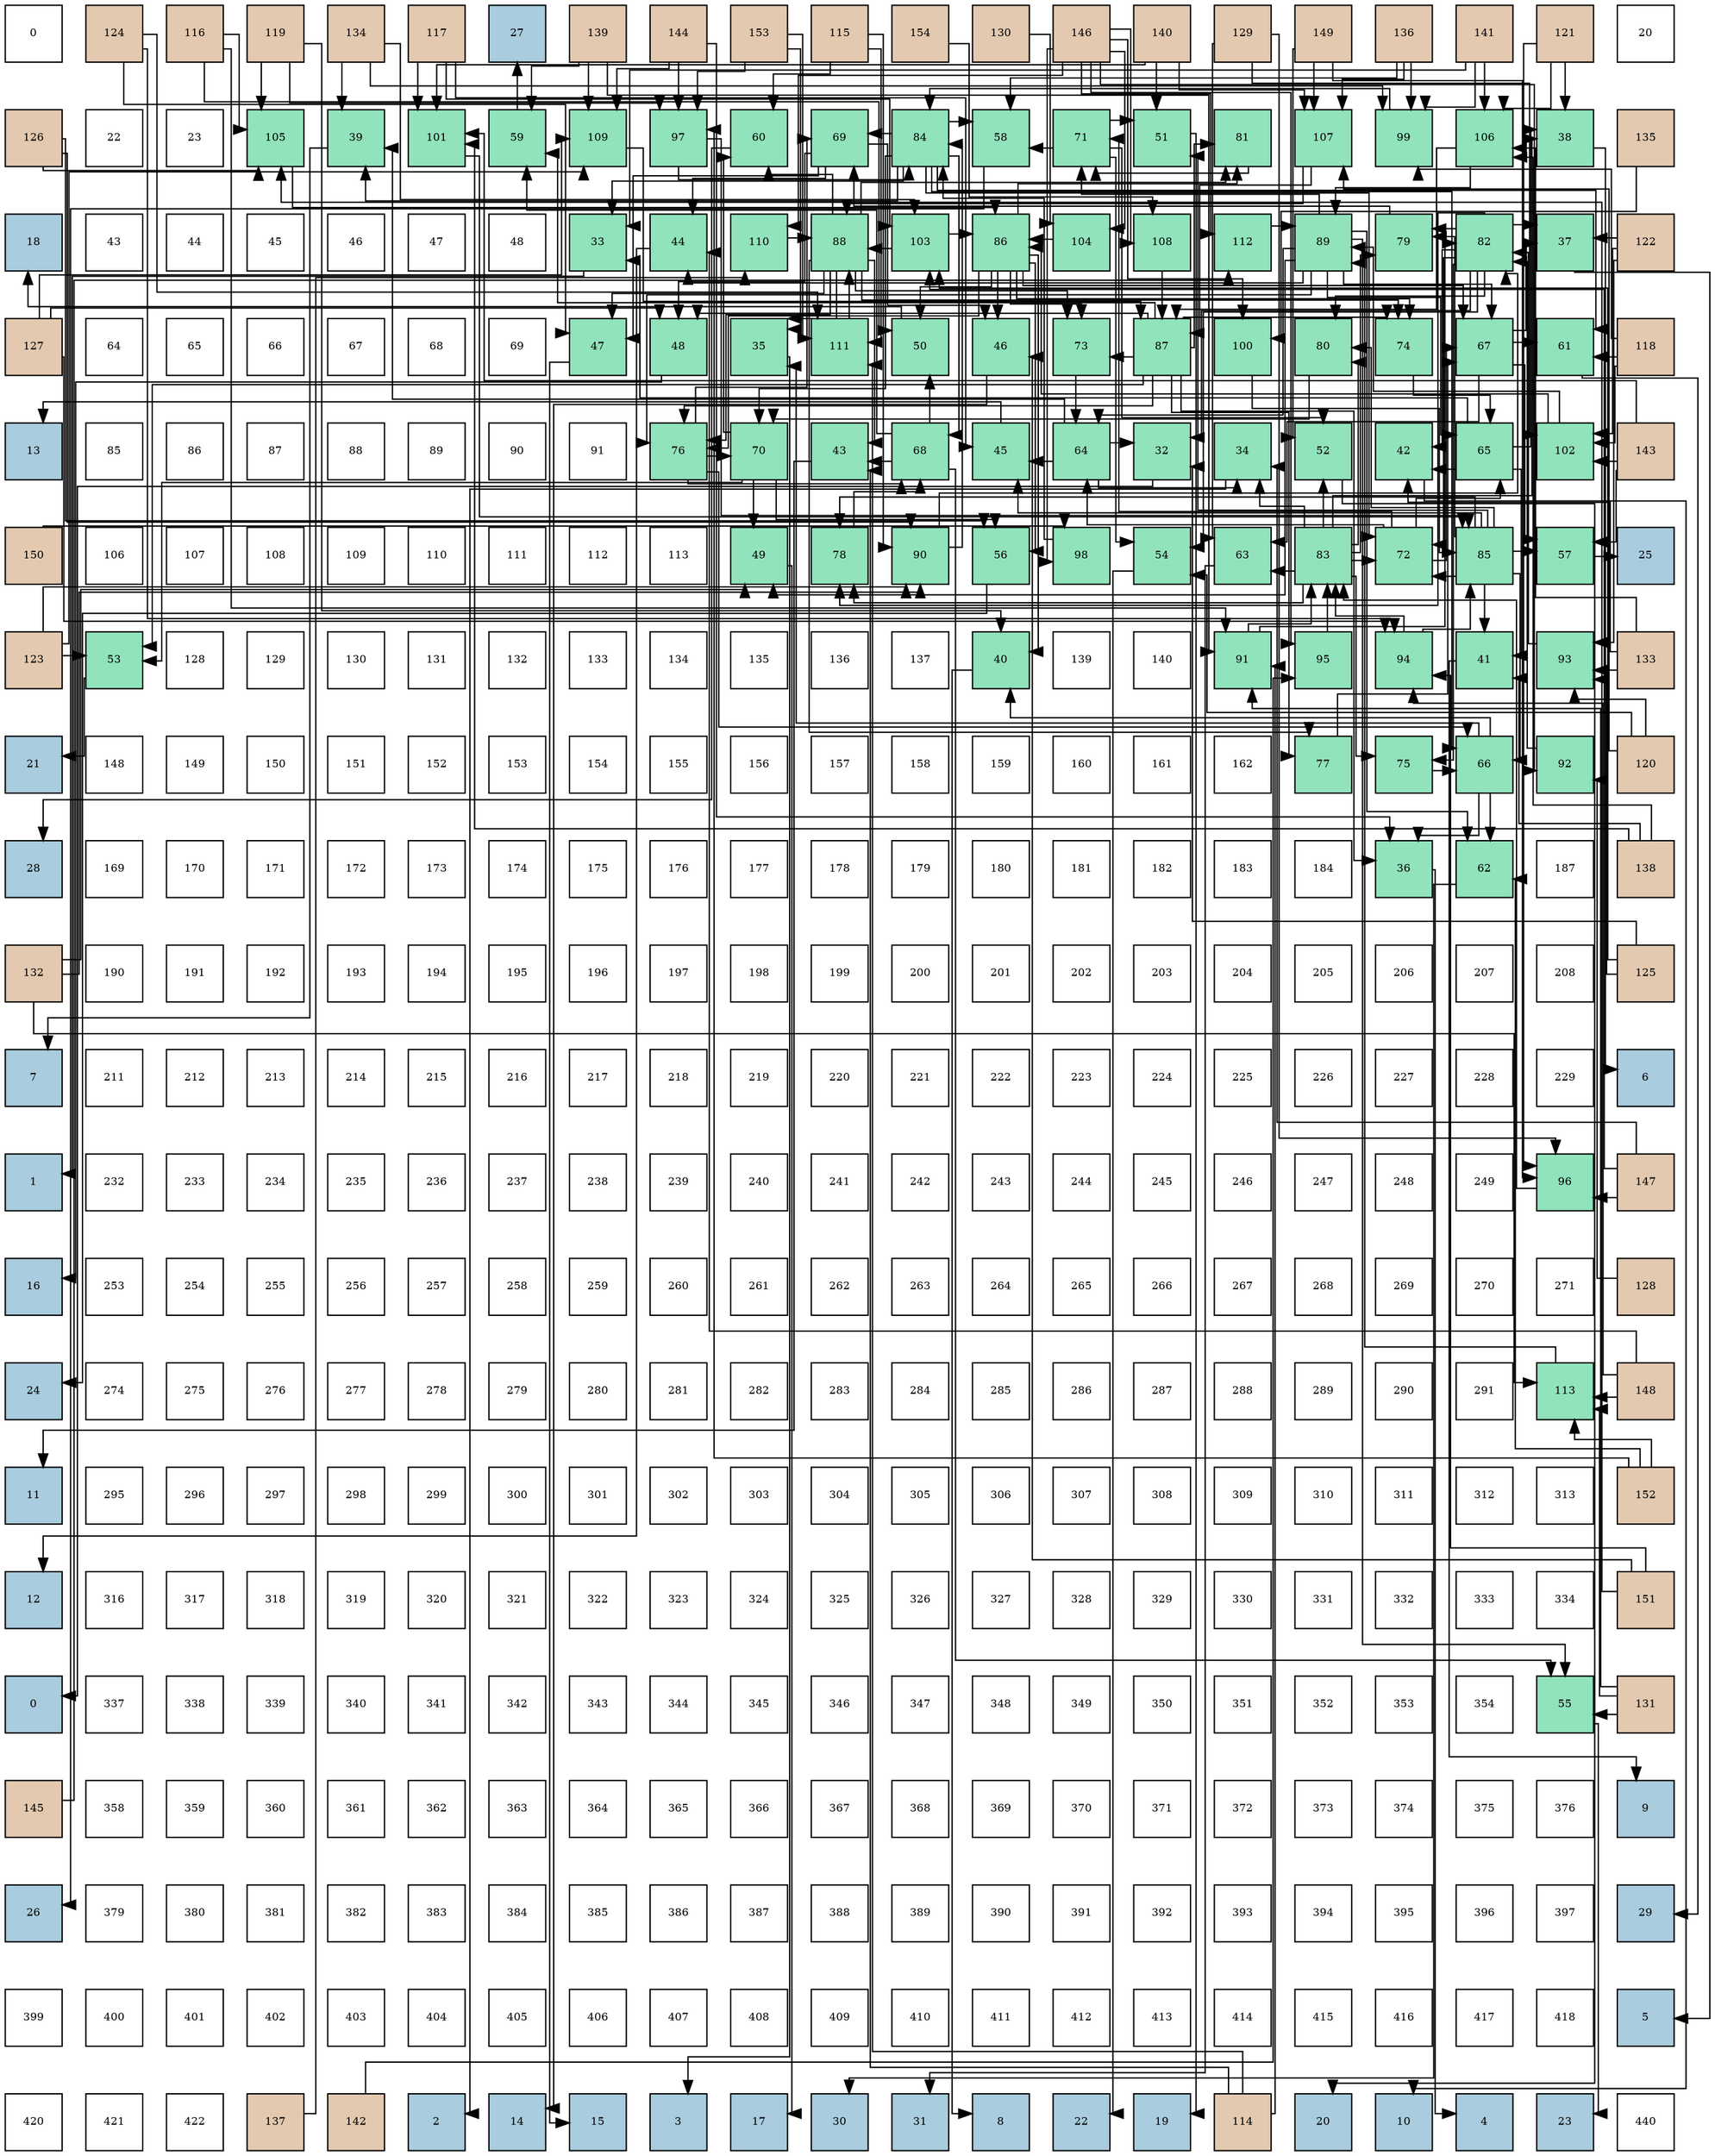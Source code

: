 digraph layout{
 rankdir=TB;
 splines=ortho;
 node [style=filled shape=square fixedsize=true width=0.6];
0[label="0", fontsize=8, fillcolor="#ffffff"];
1[label="124", fontsize=8, fillcolor="#e3c9af"];
2[label="116", fontsize=8, fillcolor="#e3c9af"];
3[label="119", fontsize=8, fillcolor="#e3c9af"];
4[label="134", fontsize=8, fillcolor="#e3c9af"];
5[label="117", fontsize=8, fillcolor="#e3c9af"];
6[label="27", fontsize=8, fillcolor="#a9ccde"];
7[label="139", fontsize=8, fillcolor="#e3c9af"];
8[label="144", fontsize=8, fillcolor="#e3c9af"];
9[label="153", fontsize=8, fillcolor="#e3c9af"];
10[label="115", fontsize=8, fillcolor="#e3c9af"];
11[label="154", fontsize=8, fillcolor="#e3c9af"];
12[label="130", fontsize=8, fillcolor="#e3c9af"];
13[label="146", fontsize=8, fillcolor="#e3c9af"];
14[label="140", fontsize=8, fillcolor="#e3c9af"];
15[label="129", fontsize=8, fillcolor="#e3c9af"];
16[label="149", fontsize=8, fillcolor="#e3c9af"];
17[label="136", fontsize=8, fillcolor="#e3c9af"];
18[label="141", fontsize=8, fillcolor="#e3c9af"];
19[label="121", fontsize=8, fillcolor="#e3c9af"];
20[label="20", fontsize=8, fillcolor="#ffffff"];
21[label="126", fontsize=8, fillcolor="#e3c9af"];
22[label="22", fontsize=8, fillcolor="#ffffff"];
23[label="23", fontsize=8, fillcolor="#ffffff"];
24[label="105", fontsize=8, fillcolor="#91e3bb"];
25[label="39", fontsize=8, fillcolor="#91e3bb"];
26[label="101", fontsize=8, fillcolor="#91e3bb"];
27[label="59", fontsize=8, fillcolor="#91e3bb"];
28[label="109", fontsize=8, fillcolor="#91e3bb"];
29[label="97", fontsize=8, fillcolor="#91e3bb"];
30[label="60", fontsize=8, fillcolor="#91e3bb"];
31[label="69", fontsize=8, fillcolor="#91e3bb"];
32[label="84", fontsize=8, fillcolor="#91e3bb"];
33[label="58", fontsize=8, fillcolor="#91e3bb"];
34[label="71", fontsize=8, fillcolor="#91e3bb"];
35[label="51", fontsize=8, fillcolor="#91e3bb"];
36[label="81", fontsize=8, fillcolor="#91e3bb"];
37[label="107", fontsize=8, fillcolor="#91e3bb"];
38[label="99", fontsize=8, fillcolor="#91e3bb"];
39[label="106", fontsize=8, fillcolor="#91e3bb"];
40[label="38", fontsize=8, fillcolor="#91e3bb"];
41[label="135", fontsize=8, fillcolor="#e3c9af"];
42[label="18", fontsize=8, fillcolor="#a9ccde"];
43[label="43", fontsize=8, fillcolor="#ffffff"];
44[label="44", fontsize=8, fillcolor="#ffffff"];
45[label="45", fontsize=8, fillcolor="#ffffff"];
46[label="46", fontsize=8, fillcolor="#ffffff"];
47[label="47", fontsize=8, fillcolor="#ffffff"];
48[label="48", fontsize=8, fillcolor="#ffffff"];
49[label="33", fontsize=8, fillcolor="#91e3bb"];
50[label="44", fontsize=8, fillcolor="#91e3bb"];
51[label="110", fontsize=8, fillcolor="#91e3bb"];
52[label="88", fontsize=8, fillcolor="#91e3bb"];
53[label="103", fontsize=8, fillcolor="#91e3bb"];
54[label="86", fontsize=8, fillcolor="#91e3bb"];
55[label="104", fontsize=8, fillcolor="#91e3bb"];
56[label="108", fontsize=8, fillcolor="#91e3bb"];
57[label="112", fontsize=8, fillcolor="#91e3bb"];
58[label="89", fontsize=8, fillcolor="#91e3bb"];
59[label="79", fontsize=8, fillcolor="#91e3bb"];
60[label="82", fontsize=8, fillcolor="#91e3bb"];
61[label="37", fontsize=8, fillcolor="#91e3bb"];
62[label="122", fontsize=8, fillcolor="#e3c9af"];
63[label="127", fontsize=8, fillcolor="#e3c9af"];
64[label="64", fontsize=8, fillcolor="#ffffff"];
65[label="65", fontsize=8, fillcolor="#ffffff"];
66[label="66", fontsize=8, fillcolor="#ffffff"];
67[label="67", fontsize=8, fillcolor="#ffffff"];
68[label="68", fontsize=8, fillcolor="#ffffff"];
69[label="69", fontsize=8, fillcolor="#ffffff"];
70[label="47", fontsize=8, fillcolor="#91e3bb"];
71[label="48", fontsize=8, fillcolor="#91e3bb"];
72[label="35", fontsize=8, fillcolor="#91e3bb"];
73[label="111", fontsize=8, fillcolor="#91e3bb"];
74[label="50", fontsize=8, fillcolor="#91e3bb"];
75[label="46", fontsize=8, fillcolor="#91e3bb"];
76[label="73", fontsize=8, fillcolor="#91e3bb"];
77[label="87", fontsize=8, fillcolor="#91e3bb"];
78[label="100", fontsize=8, fillcolor="#91e3bb"];
79[label="80", fontsize=8, fillcolor="#91e3bb"];
80[label="74", fontsize=8, fillcolor="#91e3bb"];
81[label="67", fontsize=8, fillcolor="#91e3bb"];
82[label="61", fontsize=8, fillcolor="#91e3bb"];
83[label="118", fontsize=8, fillcolor="#e3c9af"];
84[label="13", fontsize=8, fillcolor="#a9ccde"];
85[label="85", fontsize=8, fillcolor="#ffffff"];
86[label="86", fontsize=8, fillcolor="#ffffff"];
87[label="87", fontsize=8, fillcolor="#ffffff"];
88[label="88", fontsize=8, fillcolor="#ffffff"];
89[label="89", fontsize=8, fillcolor="#ffffff"];
90[label="90", fontsize=8, fillcolor="#ffffff"];
91[label="91", fontsize=8, fillcolor="#ffffff"];
92[label="76", fontsize=8, fillcolor="#91e3bb"];
93[label="70", fontsize=8, fillcolor="#91e3bb"];
94[label="43", fontsize=8, fillcolor="#91e3bb"];
95[label="68", fontsize=8, fillcolor="#91e3bb"];
96[label="45", fontsize=8, fillcolor="#91e3bb"];
97[label="64", fontsize=8, fillcolor="#91e3bb"];
98[label="32", fontsize=8, fillcolor="#91e3bb"];
99[label="34", fontsize=8, fillcolor="#91e3bb"];
100[label="52", fontsize=8, fillcolor="#91e3bb"];
101[label="42", fontsize=8, fillcolor="#91e3bb"];
102[label="65", fontsize=8, fillcolor="#91e3bb"];
103[label="102", fontsize=8, fillcolor="#91e3bb"];
104[label="143", fontsize=8, fillcolor="#e3c9af"];
105[label="150", fontsize=8, fillcolor="#e3c9af"];
106[label="106", fontsize=8, fillcolor="#ffffff"];
107[label="107", fontsize=8, fillcolor="#ffffff"];
108[label="108", fontsize=8, fillcolor="#ffffff"];
109[label="109", fontsize=8, fillcolor="#ffffff"];
110[label="110", fontsize=8, fillcolor="#ffffff"];
111[label="111", fontsize=8, fillcolor="#ffffff"];
112[label="112", fontsize=8, fillcolor="#ffffff"];
113[label="113", fontsize=8, fillcolor="#ffffff"];
114[label="49", fontsize=8, fillcolor="#91e3bb"];
115[label="78", fontsize=8, fillcolor="#91e3bb"];
116[label="90", fontsize=8, fillcolor="#91e3bb"];
117[label="56", fontsize=8, fillcolor="#91e3bb"];
118[label="98", fontsize=8, fillcolor="#91e3bb"];
119[label="54", fontsize=8, fillcolor="#91e3bb"];
120[label="63", fontsize=8, fillcolor="#91e3bb"];
121[label="83", fontsize=8, fillcolor="#91e3bb"];
122[label="72", fontsize=8, fillcolor="#91e3bb"];
123[label="85", fontsize=8, fillcolor="#91e3bb"];
124[label="57", fontsize=8, fillcolor="#91e3bb"];
125[label="25", fontsize=8, fillcolor="#a9ccde"];
126[label="123", fontsize=8, fillcolor="#e3c9af"];
127[label="53", fontsize=8, fillcolor="#91e3bb"];
128[label="128", fontsize=8, fillcolor="#ffffff"];
129[label="129", fontsize=8, fillcolor="#ffffff"];
130[label="130", fontsize=8, fillcolor="#ffffff"];
131[label="131", fontsize=8, fillcolor="#ffffff"];
132[label="132", fontsize=8, fillcolor="#ffffff"];
133[label="133", fontsize=8, fillcolor="#ffffff"];
134[label="134", fontsize=8, fillcolor="#ffffff"];
135[label="135", fontsize=8, fillcolor="#ffffff"];
136[label="136", fontsize=8, fillcolor="#ffffff"];
137[label="137", fontsize=8, fillcolor="#ffffff"];
138[label="40", fontsize=8, fillcolor="#91e3bb"];
139[label="139", fontsize=8, fillcolor="#ffffff"];
140[label="140", fontsize=8, fillcolor="#ffffff"];
141[label="91", fontsize=8, fillcolor="#91e3bb"];
142[label="95", fontsize=8, fillcolor="#91e3bb"];
143[label="94", fontsize=8, fillcolor="#91e3bb"];
144[label="41", fontsize=8, fillcolor="#91e3bb"];
145[label="93", fontsize=8, fillcolor="#91e3bb"];
146[label="133", fontsize=8, fillcolor="#e3c9af"];
147[label="21", fontsize=8, fillcolor="#a9ccde"];
148[label="148", fontsize=8, fillcolor="#ffffff"];
149[label="149", fontsize=8, fillcolor="#ffffff"];
150[label="150", fontsize=8, fillcolor="#ffffff"];
151[label="151", fontsize=8, fillcolor="#ffffff"];
152[label="152", fontsize=8, fillcolor="#ffffff"];
153[label="153", fontsize=8, fillcolor="#ffffff"];
154[label="154", fontsize=8, fillcolor="#ffffff"];
155[label="155", fontsize=8, fillcolor="#ffffff"];
156[label="156", fontsize=8, fillcolor="#ffffff"];
157[label="157", fontsize=8, fillcolor="#ffffff"];
158[label="158", fontsize=8, fillcolor="#ffffff"];
159[label="159", fontsize=8, fillcolor="#ffffff"];
160[label="160", fontsize=8, fillcolor="#ffffff"];
161[label="161", fontsize=8, fillcolor="#ffffff"];
162[label="162", fontsize=8, fillcolor="#ffffff"];
163[label="77", fontsize=8, fillcolor="#91e3bb"];
164[label="75", fontsize=8, fillcolor="#91e3bb"];
165[label="66", fontsize=8, fillcolor="#91e3bb"];
166[label="92", fontsize=8, fillcolor="#91e3bb"];
167[label="120", fontsize=8, fillcolor="#e3c9af"];
168[label="28", fontsize=8, fillcolor="#a9ccde"];
169[label="169", fontsize=8, fillcolor="#ffffff"];
170[label="170", fontsize=8, fillcolor="#ffffff"];
171[label="171", fontsize=8, fillcolor="#ffffff"];
172[label="172", fontsize=8, fillcolor="#ffffff"];
173[label="173", fontsize=8, fillcolor="#ffffff"];
174[label="174", fontsize=8, fillcolor="#ffffff"];
175[label="175", fontsize=8, fillcolor="#ffffff"];
176[label="176", fontsize=8, fillcolor="#ffffff"];
177[label="177", fontsize=8, fillcolor="#ffffff"];
178[label="178", fontsize=8, fillcolor="#ffffff"];
179[label="179", fontsize=8, fillcolor="#ffffff"];
180[label="180", fontsize=8, fillcolor="#ffffff"];
181[label="181", fontsize=8, fillcolor="#ffffff"];
182[label="182", fontsize=8, fillcolor="#ffffff"];
183[label="183", fontsize=8, fillcolor="#ffffff"];
184[label="184", fontsize=8, fillcolor="#ffffff"];
185[label="36", fontsize=8, fillcolor="#91e3bb"];
186[label="62", fontsize=8, fillcolor="#91e3bb"];
187[label="187", fontsize=8, fillcolor="#ffffff"];
188[label="138", fontsize=8, fillcolor="#e3c9af"];
189[label="132", fontsize=8, fillcolor="#e3c9af"];
190[label="190", fontsize=8, fillcolor="#ffffff"];
191[label="191", fontsize=8, fillcolor="#ffffff"];
192[label="192", fontsize=8, fillcolor="#ffffff"];
193[label="193", fontsize=8, fillcolor="#ffffff"];
194[label="194", fontsize=8, fillcolor="#ffffff"];
195[label="195", fontsize=8, fillcolor="#ffffff"];
196[label="196", fontsize=8, fillcolor="#ffffff"];
197[label="197", fontsize=8, fillcolor="#ffffff"];
198[label="198", fontsize=8, fillcolor="#ffffff"];
199[label="199", fontsize=8, fillcolor="#ffffff"];
200[label="200", fontsize=8, fillcolor="#ffffff"];
201[label="201", fontsize=8, fillcolor="#ffffff"];
202[label="202", fontsize=8, fillcolor="#ffffff"];
203[label="203", fontsize=8, fillcolor="#ffffff"];
204[label="204", fontsize=8, fillcolor="#ffffff"];
205[label="205", fontsize=8, fillcolor="#ffffff"];
206[label="206", fontsize=8, fillcolor="#ffffff"];
207[label="207", fontsize=8, fillcolor="#ffffff"];
208[label="208", fontsize=8, fillcolor="#ffffff"];
209[label="125", fontsize=8, fillcolor="#e3c9af"];
210[label="7", fontsize=8, fillcolor="#a9ccde"];
211[label="211", fontsize=8, fillcolor="#ffffff"];
212[label="212", fontsize=8, fillcolor="#ffffff"];
213[label="213", fontsize=8, fillcolor="#ffffff"];
214[label="214", fontsize=8, fillcolor="#ffffff"];
215[label="215", fontsize=8, fillcolor="#ffffff"];
216[label="216", fontsize=8, fillcolor="#ffffff"];
217[label="217", fontsize=8, fillcolor="#ffffff"];
218[label="218", fontsize=8, fillcolor="#ffffff"];
219[label="219", fontsize=8, fillcolor="#ffffff"];
220[label="220", fontsize=8, fillcolor="#ffffff"];
221[label="221", fontsize=8, fillcolor="#ffffff"];
222[label="222", fontsize=8, fillcolor="#ffffff"];
223[label="223", fontsize=8, fillcolor="#ffffff"];
224[label="224", fontsize=8, fillcolor="#ffffff"];
225[label="225", fontsize=8, fillcolor="#ffffff"];
226[label="226", fontsize=8, fillcolor="#ffffff"];
227[label="227", fontsize=8, fillcolor="#ffffff"];
228[label="228", fontsize=8, fillcolor="#ffffff"];
229[label="229", fontsize=8, fillcolor="#ffffff"];
230[label="6", fontsize=8, fillcolor="#a9ccde"];
231[label="1", fontsize=8, fillcolor="#a9ccde"];
232[label="232", fontsize=8, fillcolor="#ffffff"];
233[label="233", fontsize=8, fillcolor="#ffffff"];
234[label="234", fontsize=8, fillcolor="#ffffff"];
235[label="235", fontsize=8, fillcolor="#ffffff"];
236[label="236", fontsize=8, fillcolor="#ffffff"];
237[label="237", fontsize=8, fillcolor="#ffffff"];
238[label="238", fontsize=8, fillcolor="#ffffff"];
239[label="239", fontsize=8, fillcolor="#ffffff"];
240[label="240", fontsize=8, fillcolor="#ffffff"];
241[label="241", fontsize=8, fillcolor="#ffffff"];
242[label="242", fontsize=8, fillcolor="#ffffff"];
243[label="243", fontsize=8, fillcolor="#ffffff"];
244[label="244", fontsize=8, fillcolor="#ffffff"];
245[label="245", fontsize=8, fillcolor="#ffffff"];
246[label="246", fontsize=8, fillcolor="#ffffff"];
247[label="247", fontsize=8, fillcolor="#ffffff"];
248[label="248", fontsize=8, fillcolor="#ffffff"];
249[label="249", fontsize=8, fillcolor="#ffffff"];
250[label="96", fontsize=8, fillcolor="#91e3bb"];
251[label="147", fontsize=8, fillcolor="#e3c9af"];
252[label="16", fontsize=8, fillcolor="#a9ccde"];
253[label="253", fontsize=8, fillcolor="#ffffff"];
254[label="254", fontsize=8, fillcolor="#ffffff"];
255[label="255", fontsize=8, fillcolor="#ffffff"];
256[label="256", fontsize=8, fillcolor="#ffffff"];
257[label="257", fontsize=8, fillcolor="#ffffff"];
258[label="258", fontsize=8, fillcolor="#ffffff"];
259[label="259", fontsize=8, fillcolor="#ffffff"];
260[label="260", fontsize=8, fillcolor="#ffffff"];
261[label="261", fontsize=8, fillcolor="#ffffff"];
262[label="262", fontsize=8, fillcolor="#ffffff"];
263[label="263", fontsize=8, fillcolor="#ffffff"];
264[label="264", fontsize=8, fillcolor="#ffffff"];
265[label="265", fontsize=8, fillcolor="#ffffff"];
266[label="266", fontsize=8, fillcolor="#ffffff"];
267[label="267", fontsize=8, fillcolor="#ffffff"];
268[label="268", fontsize=8, fillcolor="#ffffff"];
269[label="269", fontsize=8, fillcolor="#ffffff"];
270[label="270", fontsize=8, fillcolor="#ffffff"];
271[label="271", fontsize=8, fillcolor="#ffffff"];
272[label="128", fontsize=8, fillcolor="#e3c9af"];
273[label="24", fontsize=8, fillcolor="#a9ccde"];
274[label="274", fontsize=8, fillcolor="#ffffff"];
275[label="275", fontsize=8, fillcolor="#ffffff"];
276[label="276", fontsize=8, fillcolor="#ffffff"];
277[label="277", fontsize=8, fillcolor="#ffffff"];
278[label="278", fontsize=8, fillcolor="#ffffff"];
279[label="279", fontsize=8, fillcolor="#ffffff"];
280[label="280", fontsize=8, fillcolor="#ffffff"];
281[label="281", fontsize=8, fillcolor="#ffffff"];
282[label="282", fontsize=8, fillcolor="#ffffff"];
283[label="283", fontsize=8, fillcolor="#ffffff"];
284[label="284", fontsize=8, fillcolor="#ffffff"];
285[label="285", fontsize=8, fillcolor="#ffffff"];
286[label="286", fontsize=8, fillcolor="#ffffff"];
287[label="287", fontsize=8, fillcolor="#ffffff"];
288[label="288", fontsize=8, fillcolor="#ffffff"];
289[label="289", fontsize=8, fillcolor="#ffffff"];
290[label="290", fontsize=8, fillcolor="#ffffff"];
291[label="291", fontsize=8, fillcolor="#ffffff"];
292[label="113", fontsize=8, fillcolor="#91e3bb"];
293[label="148", fontsize=8, fillcolor="#e3c9af"];
294[label="11", fontsize=8, fillcolor="#a9ccde"];
295[label="295", fontsize=8, fillcolor="#ffffff"];
296[label="296", fontsize=8, fillcolor="#ffffff"];
297[label="297", fontsize=8, fillcolor="#ffffff"];
298[label="298", fontsize=8, fillcolor="#ffffff"];
299[label="299", fontsize=8, fillcolor="#ffffff"];
300[label="300", fontsize=8, fillcolor="#ffffff"];
301[label="301", fontsize=8, fillcolor="#ffffff"];
302[label="302", fontsize=8, fillcolor="#ffffff"];
303[label="303", fontsize=8, fillcolor="#ffffff"];
304[label="304", fontsize=8, fillcolor="#ffffff"];
305[label="305", fontsize=8, fillcolor="#ffffff"];
306[label="306", fontsize=8, fillcolor="#ffffff"];
307[label="307", fontsize=8, fillcolor="#ffffff"];
308[label="308", fontsize=8, fillcolor="#ffffff"];
309[label="309", fontsize=8, fillcolor="#ffffff"];
310[label="310", fontsize=8, fillcolor="#ffffff"];
311[label="311", fontsize=8, fillcolor="#ffffff"];
312[label="312", fontsize=8, fillcolor="#ffffff"];
313[label="313", fontsize=8, fillcolor="#ffffff"];
314[label="152", fontsize=8, fillcolor="#e3c9af"];
315[label="12", fontsize=8, fillcolor="#a9ccde"];
316[label="316", fontsize=8, fillcolor="#ffffff"];
317[label="317", fontsize=8, fillcolor="#ffffff"];
318[label="318", fontsize=8, fillcolor="#ffffff"];
319[label="319", fontsize=8, fillcolor="#ffffff"];
320[label="320", fontsize=8, fillcolor="#ffffff"];
321[label="321", fontsize=8, fillcolor="#ffffff"];
322[label="322", fontsize=8, fillcolor="#ffffff"];
323[label="323", fontsize=8, fillcolor="#ffffff"];
324[label="324", fontsize=8, fillcolor="#ffffff"];
325[label="325", fontsize=8, fillcolor="#ffffff"];
326[label="326", fontsize=8, fillcolor="#ffffff"];
327[label="327", fontsize=8, fillcolor="#ffffff"];
328[label="328", fontsize=8, fillcolor="#ffffff"];
329[label="329", fontsize=8, fillcolor="#ffffff"];
330[label="330", fontsize=8, fillcolor="#ffffff"];
331[label="331", fontsize=8, fillcolor="#ffffff"];
332[label="332", fontsize=8, fillcolor="#ffffff"];
333[label="333", fontsize=8, fillcolor="#ffffff"];
334[label="334", fontsize=8, fillcolor="#ffffff"];
335[label="151", fontsize=8, fillcolor="#e3c9af"];
336[label="0", fontsize=8, fillcolor="#a9ccde"];
337[label="337", fontsize=8, fillcolor="#ffffff"];
338[label="338", fontsize=8, fillcolor="#ffffff"];
339[label="339", fontsize=8, fillcolor="#ffffff"];
340[label="340", fontsize=8, fillcolor="#ffffff"];
341[label="341", fontsize=8, fillcolor="#ffffff"];
342[label="342", fontsize=8, fillcolor="#ffffff"];
343[label="343", fontsize=8, fillcolor="#ffffff"];
344[label="344", fontsize=8, fillcolor="#ffffff"];
345[label="345", fontsize=8, fillcolor="#ffffff"];
346[label="346", fontsize=8, fillcolor="#ffffff"];
347[label="347", fontsize=8, fillcolor="#ffffff"];
348[label="348", fontsize=8, fillcolor="#ffffff"];
349[label="349", fontsize=8, fillcolor="#ffffff"];
350[label="350", fontsize=8, fillcolor="#ffffff"];
351[label="351", fontsize=8, fillcolor="#ffffff"];
352[label="352", fontsize=8, fillcolor="#ffffff"];
353[label="353", fontsize=8, fillcolor="#ffffff"];
354[label="354", fontsize=8, fillcolor="#ffffff"];
355[label="55", fontsize=8, fillcolor="#91e3bb"];
356[label="131", fontsize=8, fillcolor="#e3c9af"];
357[label="145", fontsize=8, fillcolor="#e3c9af"];
358[label="358", fontsize=8, fillcolor="#ffffff"];
359[label="359", fontsize=8, fillcolor="#ffffff"];
360[label="360", fontsize=8, fillcolor="#ffffff"];
361[label="361", fontsize=8, fillcolor="#ffffff"];
362[label="362", fontsize=8, fillcolor="#ffffff"];
363[label="363", fontsize=8, fillcolor="#ffffff"];
364[label="364", fontsize=8, fillcolor="#ffffff"];
365[label="365", fontsize=8, fillcolor="#ffffff"];
366[label="366", fontsize=8, fillcolor="#ffffff"];
367[label="367", fontsize=8, fillcolor="#ffffff"];
368[label="368", fontsize=8, fillcolor="#ffffff"];
369[label="369", fontsize=8, fillcolor="#ffffff"];
370[label="370", fontsize=8, fillcolor="#ffffff"];
371[label="371", fontsize=8, fillcolor="#ffffff"];
372[label="372", fontsize=8, fillcolor="#ffffff"];
373[label="373", fontsize=8, fillcolor="#ffffff"];
374[label="374", fontsize=8, fillcolor="#ffffff"];
375[label="375", fontsize=8, fillcolor="#ffffff"];
376[label="376", fontsize=8, fillcolor="#ffffff"];
377[label="9", fontsize=8, fillcolor="#a9ccde"];
378[label="26", fontsize=8, fillcolor="#a9ccde"];
379[label="379", fontsize=8, fillcolor="#ffffff"];
380[label="380", fontsize=8, fillcolor="#ffffff"];
381[label="381", fontsize=8, fillcolor="#ffffff"];
382[label="382", fontsize=8, fillcolor="#ffffff"];
383[label="383", fontsize=8, fillcolor="#ffffff"];
384[label="384", fontsize=8, fillcolor="#ffffff"];
385[label="385", fontsize=8, fillcolor="#ffffff"];
386[label="386", fontsize=8, fillcolor="#ffffff"];
387[label="387", fontsize=8, fillcolor="#ffffff"];
388[label="388", fontsize=8, fillcolor="#ffffff"];
389[label="389", fontsize=8, fillcolor="#ffffff"];
390[label="390", fontsize=8, fillcolor="#ffffff"];
391[label="391", fontsize=8, fillcolor="#ffffff"];
392[label="392", fontsize=8, fillcolor="#ffffff"];
393[label="393", fontsize=8, fillcolor="#ffffff"];
394[label="394", fontsize=8, fillcolor="#ffffff"];
395[label="395", fontsize=8, fillcolor="#ffffff"];
396[label="396", fontsize=8, fillcolor="#ffffff"];
397[label="397", fontsize=8, fillcolor="#ffffff"];
398[label="29", fontsize=8, fillcolor="#a9ccde"];
399[label="399", fontsize=8, fillcolor="#ffffff"];
400[label="400", fontsize=8, fillcolor="#ffffff"];
401[label="401", fontsize=8, fillcolor="#ffffff"];
402[label="402", fontsize=8, fillcolor="#ffffff"];
403[label="403", fontsize=8, fillcolor="#ffffff"];
404[label="404", fontsize=8, fillcolor="#ffffff"];
405[label="405", fontsize=8, fillcolor="#ffffff"];
406[label="406", fontsize=8, fillcolor="#ffffff"];
407[label="407", fontsize=8, fillcolor="#ffffff"];
408[label="408", fontsize=8, fillcolor="#ffffff"];
409[label="409", fontsize=8, fillcolor="#ffffff"];
410[label="410", fontsize=8, fillcolor="#ffffff"];
411[label="411", fontsize=8, fillcolor="#ffffff"];
412[label="412", fontsize=8, fillcolor="#ffffff"];
413[label="413", fontsize=8, fillcolor="#ffffff"];
414[label="414", fontsize=8, fillcolor="#ffffff"];
415[label="415", fontsize=8, fillcolor="#ffffff"];
416[label="416", fontsize=8, fillcolor="#ffffff"];
417[label="417", fontsize=8, fillcolor="#ffffff"];
418[label="418", fontsize=8, fillcolor="#ffffff"];
419[label="5", fontsize=8, fillcolor="#a9ccde"];
420[label="420", fontsize=8, fillcolor="#ffffff"];
421[label="421", fontsize=8, fillcolor="#ffffff"];
422[label="422", fontsize=8, fillcolor="#ffffff"];
423[label="137", fontsize=8, fillcolor="#e3c9af"];
424[label="142", fontsize=8, fillcolor="#e3c9af"];
425[label="2", fontsize=8, fillcolor="#a9ccde"];
426[label="14", fontsize=8, fillcolor="#a9ccde"];
427[label="15", fontsize=8, fillcolor="#a9ccde"];
428[label="3", fontsize=8, fillcolor="#a9ccde"];
429[label="17", fontsize=8, fillcolor="#a9ccde"];
430[label="30", fontsize=8, fillcolor="#a9ccde"];
431[label="31", fontsize=8, fillcolor="#a9ccde"];
432[label="8", fontsize=8, fillcolor="#a9ccde"];
433[label="22", fontsize=8, fillcolor="#a9ccde"];
434[label="19", fontsize=8, fillcolor="#a9ccde"];
435[label="114", fontsize=8, fillcolor="#e3c9af"];
436[label="20", fontsize=8, fillcolor="#a9ccde"];
437[label="10", fontsize=8, fillcolor="#a9ccde"];
438[label="4", fontsize=8, fillcolor="#a9ccde"];
439[label="23", fontsize=8, fillcolor="#a9ccde"];
440[label="440", fontsize=8, fillcolor="#ffffff"];
edge [constraint=false, style=vis];98 -> 336;
49 -> 231;
99 -> 425;
72 -> 428;
185 -> 438;
61 -> 419;
40 -> 230;
25 -> 210;
138 -> 432;
144 -> 377;
101 -> 437;
94 -> 294;
50 -> 315;
96 -> 84;
75 -> 426;
70 -> 427;
71 -> 252;
114 -> 429;
74 -> 42;
35 -> 434;
100 -> 436;
127 -> 147;
119 -> 433;
355 -> 439;
117 -> 273;
124 -> 125;
33 -> 378;
27 -> 6;
30 -> 168;
82 -> 398;
186 -> 430;
120 -> 431;
97 -> 98;
97 -> 99;
97 -> 25;
97 -> 96;
102 -> 49;
102 -> 40;
102 -> 144;
102 -> 101;
165 -> 72;
165 -> 185;
165 -> 138;
165 -> 186;
81 -> 61;
81 -> 124;
81 -> 82;
81 -> 120;
95 -> 94;
95 -> 74;
95 -> 355;
95 -> 27;
31 -> 50;
31 -> 75;
31 -> 70;
31 -> 71;
93 -> 114;
93 -> 127;
93 -> 117;
93 -> 30;
34 -> 35;
34 -> 100;
34 -> 119;
34 -> 33;
122 -> 97;
122 -> 102;
122 -> 81;
122 -> 34;
76 -> 97;
80 -> 102;
164 -> 165;
92 -> 165;
92 -> 95;
92 -> 31;
92 -> 93;
163 -> 81;
115 -> 95;
59 -> 31;
79 -> 93;
36 -> 34;
60 -> 98;
60 -> 61;
60 -> 101;
60 -> 119;
60 -> 122;
60 -> 164;
60 -> 115;
60 -> 59;
60 -> 79;
121 -> 99;
121 -> 40;
121 -> 100;
121 -> 120;
121 -> 122;
121 -> 164;
121 -> 115;
121 -> 59;
121 -> 79;
32 -> 49;
32 -> 25;
32 -> 33;
32 -> 82;
32 -> 165;
32 -> 95;
32 -> 31;
32 -> 93;
32 -> 122;
123 -> 144;
123 -> 96;
123 -> 35;
123 -> 124;
123 -> 165;
123 -> 122;
123 -> 115;
123 -> 59;
123 -> 79;
54 -> 138;
54 -> 75;
54 -> 74;
54 -> 117;
54 -> 81;
54 -> 76;
54 -> 80;
54 -> 92;
54 -> 36;
77 -> 185;
77 -> 71;
77 -> 127;
77 -> 27;
77 -> 76;
77 -> 80;
77 -> 92;
77 -> 163;
77 -> 36;
52 -> 72;
52 -> 94;
52 -> 70;
52 -> 30;
52 -> 76;
52 -> 80;
52 -> 92;
52 -> 163;
52 -> 36;
58 -> 50;
58 -> 114;
58 -> 355;
58 -> 186;
58 -> 97;
58 -> 102;
58 -> 81;
58 -> 34;
58 -> 92;
116 -> 60;
116 -> 32;
141 -> 60;
141 -> 121;
166 -> 60;
145 -> 60;
143 -> 121;
143 -> 123;
142 -> 121;
250 -> 121;
29 -> 32;
29 -> 123;
118 -> 32;
38 -> 32;
78 -> 123;
26 -> 123;
103 -> 54;
103 -> 58;
53 -> 54;
53 -> 52;
55 -> 54;
24 -> 54;
39 -> 77;
39 -> 58;
37 -> 77;
37 -> 52;
56 -> 77;
28 -> 77;
51 -> 52;
73 -> 52;
57 -> 58;
292 -> 58;
435 -> 94;
435 -> 141;
435 -> 73;
10 -> 30;
10 -> 116;
10 -> 73;
2 -> 74;
2 -> 141;
2 -> 24;
5 -> 96;
5 -> 26;
5 -> 53;
83 -> 82;
83 -> 38;
83 -> 103;
3 -> 138;
3 -> 29;
3 -> 24;
167 -> 119;
167 -> 145;
167 -> 37;
19 -> 40;
19 -> 250;
19 -> 39;
62 -> 61;
62 -> 145;
62 -> 103;
126 -> 127;
126 -> 116;
126 -> 28;
1 -> 70;
1 -> 143;
1 -> 73;
209 -> 98;
209 -> 145;
209 -> 53;
21 -> 117;
21 -> 116;
21 -> 24;
63 -> 71;
63 -> 143;
63 -> 28;
272 -> 166;
15 -> 120;
15 -> 250;
15 -> 103;
12 -> 55;
356 -> 355;
356 -> 141;
356 -> 292;
189 -> 114;
189 -> 116;
189 -> 292;
146 -> 101;
146 -> 145;
146 -> 39;
4 -> 25;
4 -> 38;
4 -> 53;
41 -> 78;
17 -> 33;
17 -> 38;
17 -> 37;
423 -> 51;
188 -> 144;
188 -> 26;
188 -> 39;
7 -> 27;
7 -> 141;
7 -> 28;
14 -> 35;
14 -> 26;
14 -> 37;
18 -> 49;
18 -> 38;
18 -> 39;
424 -> 142;
104 -> 124;
104 -> 26;
104 -> 103;
8 -> 185;
8 -> 29;
8 -> 28;
357 -> 57;
13 -> 166;
13 -> 142;
13 -> 118;
13 -> 78;
13 -> 55;
13 -> 56;
13 -> 51;
13 -> 57;
251 -> 99;
251 -> 250;
251 -> 53;
293 -> 50;
293 -> 143;
293 -> 292;
16 -> 100;
16 -> 250;
16 -> 37;
105 -> 118;
335 -> 75;
335 -> 143;
335 -> 24;
314 -> 186;
314 -> 29;
314 -> 292;
9 -> 72;
9 -> 29;
9 -> 73;
11 -> 56;
edge [constraint=true, style=invis];
0 -> 21 -> 42 -> 63 -> 84 -> 105 -> 126 -> 147 -> 168 -> 189 -> 210 -> 231 -> 252 -> 273 -> 294 -> 315 -> 336 -> 357 -> 378 -> 399 -> 420;
1 -> 22 -> 43 -> 64 -> 85 -> 106 -> 127 -> 148 -> 169 -> 190 -> 211 -> 232 -> 253 -> 274 -> 295 -> 316 -> 337 -> 358 -> 379 -> 400 -> 421;
2 -> 23 -> 44 -> 65 -> 86 -> 107 -> 128 -> 149 -> 170 -> 191 -> 212 -> 233 -> 254 -> 275 -> 296 -> 317 -> 338 -> 359 -> 380 -> 401 -> 422;
3 -> 24 -> 45 -> 66 -> 87 -> 108 -> 129 -> 150 -> 171 -> 192 -> 213 -> 234 -> 255 -> 276 -> 297 -> 318 -> 339 -> 360 -> 381 -> 402 -> 423;
4 -> 25 -> 46 -> 67 -> 88 -> 109 -> 130 -> 151 -> 172 -> 193 -> 214 -> 235 -> 256 -> 277 -> 298 -> 319 -> 340 -> 361 -> 382 -> 403 -> 424;
5 -> 26 -> 47 -> 68 -> 89 -> 110 -> 131 -> 152 -> 173 -> 194 -> 215 -> 236 -> 257 -> 278 -> 299 -> 320 -> 341 -> 362 -> 383 -> 404 -> 425;
6 -> 27 -> 48 -> 69 -> 90 -> 111 -> 132 -> 153 -> 174 -> 195 -> 216 -> 237 -> 258 -> 279 -> 300 -> 321 -> 342 -> 363 -> 384 -> 405 -> 426;
7 -> 28 -> 49 -> 70 -> 91 -> 112 -> 133 -> 154 -> 175 -> 196 -> 217 -> 238 -> 259 -> 280 -> 301 -> 322 -> 343 -> 364 -> 385 -> 406 -> 427;
8 -> 29 -> 50 -> 71 -> 92 -> 113 -> 134 -> 155 -> 176 -> 197 -> 218 -> 239 -> 260 -> 281 -> 302 -> 323 -> 344 -> 365 -> 386 -> 407 -> 428;
9 -> 30 -> 51 -> 72 -> 93 -> 114 -> 135 -> 156 -> 177 -> 198 -> 219 -> 240 -> 261 -> 282 -> 303 -> 324 -> 345 -> 366 -> 387 -> 408 -> 429;
10 -> 31 -> 52 -> 73 -> 94 -> 115 -> 136 -> 157 -> 178 -> 199 -> 220 -> 241 -> 262 -> 283 -> 304 -> 325 -> 346 -> 367 -> 388 -> 409 -> 430;
11 -> 32 -> 53 -> 74 -> 95 -> 116 -> 137 -> 158 -> 179 -> 200 -> 221 -> 242 -> 263 -> 284 -> 305 -> 326 -> 347 -> 368 -> 389 -> 410 -> 431;
12 -> 33 -> 54 -> 75 -> 96 -> 117 -> 138 -> 159 -> 180 -> 201 -> 222 -> 243 -> 264 -> 285 -> 306 -> 327 -> 348 -> 369 -> 390 -> 411 -> 432;
13 -> 34 -> 55 -> 76 -> 97 -> 118 -> 139 -> 160 -> 181 -> 202 -> 223 -> 244 -> 265 -> 286 -> 307 -> 328 -> 349 -> 370 -> 391 -> 412 -> 433;
14 -> 35 -> 56 -> 77 -> 98 -> 119 -> 140 -> 161 -> 182 -> 203 -> 224 -> 245 -> 266 -> 287 -> 308 -> 329 -> 350 -> 371 -> 392 -> 413 -> 434;
15 -> 36 -> 57 -> 78 -> 99 -> 120 -> 141 -> 162 -> 183 -> 204 -> 225 -> 246 -> 267 -> 288 -> 309 -> 330 -> 351 -> 372 -> 393 -> 414 -> 435;
16 -> 37 -> 58 -> 79 -> 100 -> 121 -> 142 -> 163 -> 184 -> 205 -> 226 -> 247 -> 268 -> 289 -> 310 -> 331 -> 352 -> 373 -> 394 -> 415 -> 436;
17 -> 38 -> 59 -> 80 -> 101 -> 122 -> 143 -> 164 -> 185 -> 206 -> 227 -> 248 -> 269 -> 290 -> 311 -> 332 -> 353 -> 374 -> 395 -> 416 -> 437;
18 -> 39 -> 60 -> 81 -> 102 -> 123 -> 144 -> 165 -> 186 -> 207 -> 228 -> 249 -> 270 -> 291 -> 312 -> 333 -> 354 -> 375 -> 396 -> 417 -> 438;
19 -> 40 -> 61 -> 82 -> 103 -> 124 -> 145 -> 166 -> 187 -> 208 -> 229 -> 250 -> 271 -> 292 -> 313 -> 334 -> 355 -> 376 -> 397 -> 418 -> 439;
20 -> 41 -> 62 -> 83 -> 104 -> 125 -> 146 -> 167 -> 188 -> 209 -> 230 -> 251 -> 272 -> 293 -> 314 -> 335 -> 356 -> 377 -> 398 -> 419 -> 440;
rank = same {0 -> 1 -> 2 -> 3 -> 4 -> 5 -> 6 -> 7 -> 8 -> 9 -> 10 -> 11 -> 12 -> 13 -> 14 -> 15 -> 16 -> 17 -> 18 -> 19 -> 20};
rank = same {21 -> 22 -> 23 -> 24 -> 25 -> 26 -> 27 -> 28 -> 29 -> 30 -> 31 -> 32 -> 33 -> 34 -> 35 -> 36 -> 37 -> 38 -> 39 -> 40 -> 41};
rank = same {42 -> 43 -> 44 -> 45 -> 46 -> 47 -> 48 -> 49 -> 50 -> 51 -> 52 -> 53 -> 54 -> 55 -> 56 -> 57 -> 58 -> 59 -> 60 -> 61 -> 62};
rank = same {63 -> 64 -> 65 -> 66 -> 67 -> 68 -> 69 -> 70 -> 71 -> 72 -> 73 -> 74 -> 75 -> 76 -> 77 -> 78 -> 79 -> 80 -> 81 -> 82 -> 83};
rank = same {84 -> 85 -> 86 -> 87 -> 88 -> 89 -> 90 -> 91 -> 92 -> 93 -> 94 -> 95 -> 96 -> 97 -> 98 -> 99 -> 100 -> 101 -> 102 -> 103 -> 104};
rank = same {105 -> 106 -> 107 -> 108 -> 109 -> 110 -> 111 -> 112 -> 113 -> 114 -> 115 -> 116 -> 117 -> 118 -> 119 -> 120 -> 121 -> 122 -> 123 -> 124 -> 125};
rank = same {126 -> 127 -> 128 -> 129 -> 130 -> 131 -> 132 -> 133 -> 134 -> 135 -> 136 -> 137 -> 138 -> 139 -> 140 -> 141 -> 142 -> 143 -> 144 -> 145 -> 146};
rank = same {147 -> 148 -> 149 -> 150 -> 151 -> 152 -> 153 -> 154 -> 155 -> 156 -> 157 -> 158 -> 159 -> 160 -> 161 -> 162 -> 163 -> 164 -> 165 -> 166 -> 167};
rank = same {168 -> 169 -> 170 -> 171 -> 172 -> 173 -> 174 -> 175 -> 176 -> 177 -> 178 -> 179 -> 180 -> 181 -> 182 -> 183 -> 184 -> 185 -> 186 -> 187 -> 188};
rank = same {189 -> 190 -> 191 -> 192 -> 193 -> 194 -> 195 -> 196 -> 197 -> 198 -> 199 -> 200 -> 201 -> 202 -> 203 -> 204 -> 205 -> 206 -> 207 -> 208 -> 209};
rank = same {210 -> 211 -> 212 -> 213 -> 214 -> 215 -> 216 -> 217 -> 218 -> 219 -> 220 -> 221 -> 222 -> 223 -> 224 -> 225 -> 226 -> 227 -> 228 -> 229 -> 230};
rank = same {231 -> 232 -> 233 -> 234 -> 235 -> 236 -> 237 -> 238 -> 239 -> 240 -> 241 -> 242 -> 243 -> 244 -> 245 -> 246 -> 247 -> 248 -> 249 -> 250 -> 251};
rank = same {252 -> 253 -> 254 -> 255 -> 256 -> 257 -> 258 -> 259 -> 260 -> 261 -> 262 -> 263 -> 264 -> 265 -> 266 -> 267 -> 268 -> 269 -> 270 -> 271 -> 272};
rank = same {273 -> 274 -> 275 -> 276 -> 277 -> 278 -> 279 -> 280 -> 281 -> 282 -> 283 -> 284 -> 285 -> 286 -> 287 -> 288 -> 289 -> 290 -> 291 -> 292 -> 293};
rank = same {294 -> 295 -> 296 -> 297 -> 298 -> 299 -> 300 -> 301 -> 302 -> 303 -> 304 -> 305 -> 306 -> 307 -> 308 -> 309 -> 310 -> 311 -> 312 -> 313 -> 314};
rank = same {315 -> 316 -> 317 -> 318 -> 319 -> 320 -> 321 -> 322 -> 323 -> 324 -> 325 -> 326 -> 327 -> 328 -> 329 -> 330 -> 331 -> 332 -> 333 -> 334 -> 335};
rank = same {336 -> 337 -> 338 -> 339 -> 340 -> 341 -> 342 -> 343 -> 344 -> 345 -> 346 -> 347 -> 348 -> 349 -> 350 -> 351 -> 352 -> 353 -> 354 -> 355 -> 356};
rank = same {357 -> 358 -> 359 -> 360 -> 361 -> 362 -> 363 -> 364 -> 365 -> 366 -> 367 -> 368 -> 369 -> 370 -> 371 -> 372 -> 373 -> 374 -> 375 -> 376 -> 377};
rank = same {378 -> 379 -> 380 -> 381 -> 382 -> 383 -> 384 -> 385 -> 386 -> 387 -> 388 -> 389 -> 390 -> 391 -> 392 -> 393 -> 394 -> 395 -> 396 -> 397 -> 398};
rank = same {399 -> 400 -> 401 -> 402 -> 403 -> 404 -> 405 -> 406 -> 407 -> 408 -> 409 -> 410 -> 411 -> 412 -> 413 -> 414 -> 415 -> 416 -> 417 -> 418 -> 419};
rank = same {420 -> 421 -> 422 -> 423 -> 424 -> 425 -> 426 -> 427 -> 428 -> 429 -> 430 -> 431 -> 432 -> 433 -> 434 -> 435 -> 436 -> 437 -> 438 -> 439 -> 440};
}